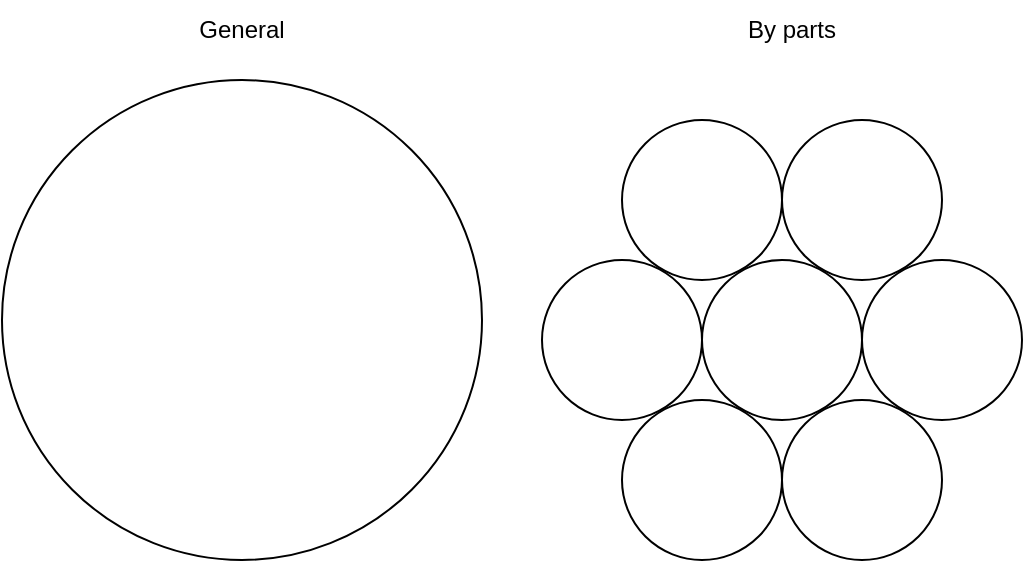 <mxfile version="22.0.0" type="device">
  <diagram id="uvb0O5T_7JzTFSy0LZj3" name="Page-1">
    <mxGraphModel dx="880" dy="551" grid="1" gridSize="10" guides="1" tooltips="1" connect="1" arrows="1" fold="1" page="1" pageScale="1" pageWidth="850" pageHeight="1100" math="0" shadow="0">
      <root>
        <mxCell id="0" />
        <mxCell id="1" parent="0" />
        <mxCell id="78YnlJztHTjQWf5eVJvD-1" value="" style="ellipse;whiteSpace=wrap;html=1;aspect=fixed;" parent="1" vertex="1">
          <mxGeometry x="60" y="80" width="240" height="240" as="geometry" />
        </mxCell>
        <mxCell id="78YnlJztHTjQWf5eVJvD-2" value="" style="ellipse;whiteSpace=wrap;html=1;aspect=fixed;" parent="1" vertex="1">
          <mxGeometry x="330" y="170" width="80" height="80" as="geometry" />
        </mxCell>
        <mxCell id="78YnlJztHTjQWf5eVJvD-3" value="" style="ellipse;whiteSpace=wrap;html=1;aspect=fixed;" parent="1" vertex="1">
          <mxGeometry x="410" y="170" width="80" height="80" as="geometry" />
        </mxCell>
        <mxCell id="78YnlJztHTjQWf5eVJvD-4" value="" style="ellipse;whiteSpace=wrap;html=1;aspect=fixed;" parent="1" vertex="1">
          <mxGeometry x="450" y="240" width="80" height="80" as="geometry" />
        </mxCell>
        <mxCell id="78YnlJztHTjQWf5eVJvD-5" value="" style="ellipse;whiteSpace=wrap;html=1;aspect=fixed;" parent="1" vertex="1">
          <mxGeometry x="370" y="240" width="80" height="80" as="geometry" />
        </mxCell>
        <mxCell id="78YnlJztHTjQWf5eVJvD-6" value="" style="ellipse;whiteSpace=wrap;html=1;aspect=fixed;" parent="1" vertex="1">
          <mxGeometry x="490" y="170" width="80" height="80" as="geometry" />
        </mxCell>
        <mxCell id="78YnlJztHTjQWf5eVJvD-7" value="" style="ellipse;whiteSpace=wrap;html=1;aspect=fixed;" parent="1" vertex="1">
          <mxGeometry x="370" y="100" width="80" height="80" as="geometry" />
        </mxCell>
        <mxCell id="78YnlJztHTjQWf5eVJvD-8" value="" style="ellipse;whiteSpace=wrap;html=1;aspect=fixed;" parent="1" vertex="1">
          <mxGeometry x="450" y="100" width="80" height="80" as="geometry" />
        </mxCell>
        <mxCell id="78YnlJztHTjQWf5eVJvD-12" value="General" style="text;html=1;strokeColor=none;fillColor=none;align=center;verticalAlign=middle;whiteSpace=wrap;rounded=0;" parent="1" vertex="1">
          <mxGeometry x="150" y="40" width="60" height="30" as="geometry" />
        </mxCell>
        <mxCell id="78YnlJztHTjQWf5eVJvD-14" value="By parts" style="text;html=1;strokeColor=none;fillColor=none;align=center;verticalAlign=middle;whiteSpace=wrap;rounded=0;" parent="1" vertex="1">
          <mxGeometry x="425" y="40" width="60" height="30" as="geometry" />
        </mxCell>
      </root>
    </mxGraphModel>
  </diagram>
</mxfile>
